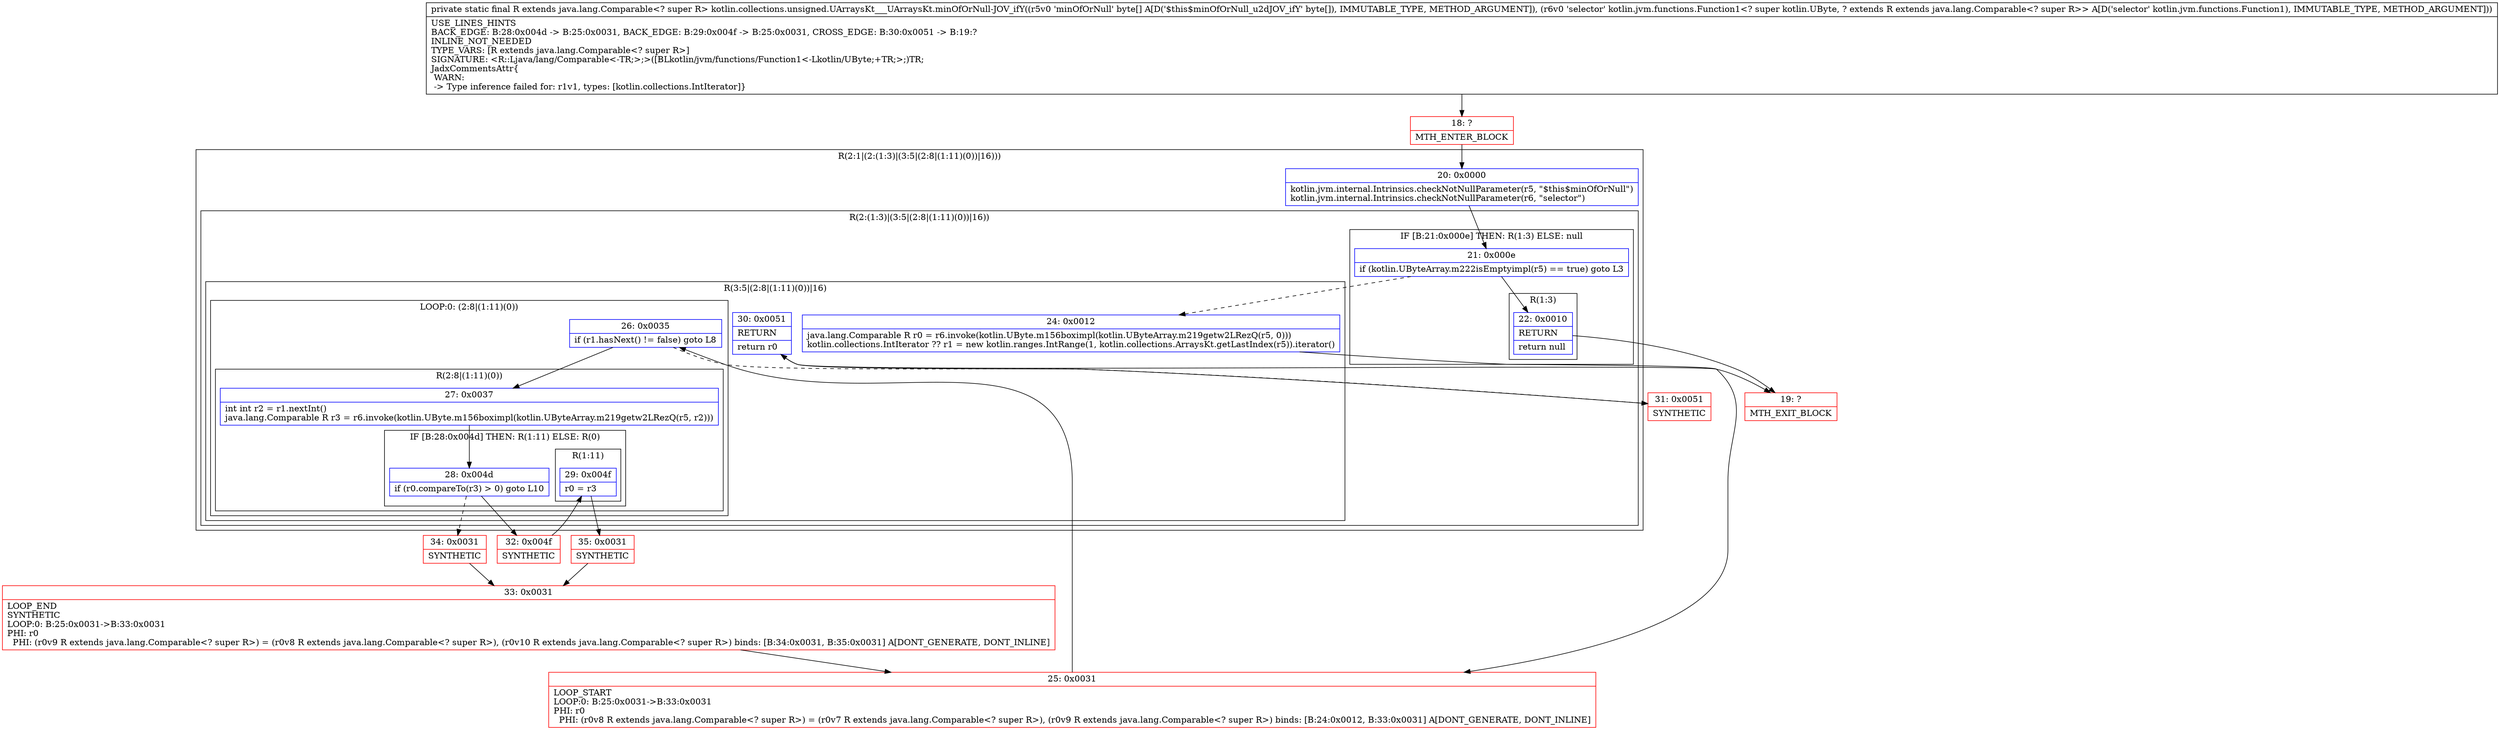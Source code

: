 digraph "CFG forkotlin.collections.unsigned.UArraysKt___UArraysKt.minOfOrNull\-JOV_ifY([BLkotlin\/jvm\/functions\/Function1;)Ljava\/lang\/Comparable;" {
subgraph cluster_Region_1468861338 {
label = "R(2:1|(2:(1:3)|(3:5|(2:8|(1:11)(0))|16)))";
node [shape=record,color=blue];
Node_20 [shape=record,label="{20\:\ 0x0000|kotlin.jvm.internal.Intrinsics.checkNotNullParameter(r5, \"$this$minOfOrNull\")\lkotlin.jvm.internal.Intrinsics.checkNotNullParameter(r6, \"selector\")\l}"];
subgraph cluster_Region_294339181 {
label = "R(2:(1:3)|(3:5|(2:8|(1:11)(0))|16))";
node [shape=record,color=blue];
subgraph cluster_IfRegion_1017559144 {
label = "IF [B:21:0x000e] THEN: R(1:3) ELSE: null";
node [shape=record,color=blue];
Node_21 [shape=record,label="{21\:\ 0x000e|if (kotlin.UByteArray.m222isEmptyimpl(r5) == true) goto L3\l}"];
subgraph cluster_Region_715699547 {
label = "R(1:3)";
node [shape=record,color=blue];
Node_22 [shape=record,label="{22\:\ 0x0010|RETURN\l|return null\l}"];
}
}
subgraph cluster_Region_1788446842 {
label = "R(3:5|(2:8|(1:11)(0))|16)";
node [shape=record,color=blue];
Node_24 [shape=record,label="{24\:\ 0x0012|java.lang.Comparable R r0 = r6.invoke(kotlin.UByte.m156boximpl(kotlin.UByteArray.m219getw2LRezQ(r5, 0)))\lkotlin.collections.IntIterator ?? r1 = new kotlin.ranges.IntRange(1, kotlin.collections.ArraysKt.getLastIndex(r5)).iterator()\l}"];
subgraph cluster_LoopRegion_889018753 {
label = "LOOP:0: (2:8|(1:11)(0))";
node [shape=record,color=blue];
Node_26 [shape=record,label="{26\:\ 0x0035|if (r1.hasNext() != false) goto L8\l}"];
subgraph cluster_Region_310496572 {
label = "R(2:8|(1:11)(0))";
node [shape=record,color=blue];
Node_27 [shape=record,label="{27\:\ 0x0037|int int r2 = r1.nextInt()\ljava.lang.Comparable R r3 = r6.invoke(kotlin.UByte.m156boximpl(kotlin.UByteArray.m219getw2LRezQ(r5, r2)))\l}"];
subgraph cluster_IfRegion_683073594 {
label = "IF [B:28:0x004d] THEN: R(1:11) ELSE: R(0)";
node [shape=record,color=blue];
Node_28 [shape=record,label="{28\:\ 0x004d|if (r0.compareTo(r3) \> 0) goto L10\l}"];
subgraph cluster_Region_730918753 {
label = "R(1:11)";
node [shape=record,color=blue];
Node_29 [shape=record,label="{29\:\ 0x004f|r0 = r3\l}"];
}
subgraph cluster_Region_365341263 {
label = "R(0)";
node [shape=record,color=blue];
}
}
}
}
Node_30 [shape=record,label="{30\:\ 0x0051|RETURN\l|return r0\l}"];
}
}
}
Node_18 [shape=record,color=red,label="{18\:\ ?|MTH_ENTER_BLOCK\l}"];
Node_19 [shape=record,color=red,label="{19\:\ ?|MTH_EXIT_BLOCK\l}"];
Node_25 [shape=record,color=red,label="{25\:\ 0x0031|LOOP_START\lLOOP:0: B:25:0x0031\-\>B:33:0x0031\lPHI: r0 \l  PHI: (r0v8 R extends java.lang.Comparable\<? super R\>) = (r0v7 R extends java.lang.Comparable\<? super R\>), (r0v9 R extends java.lang.Comparable\<? super R\>) binds: [B:24:0x0012, B:33:0x0031] A[DONT_GENERATE, DONT_INLINE]\l}"];
Node_32 [shape=record,color=red,label="{32\:\ 0x004f|SYNTHETIC\l}"];
Node_35 [shape=record,color=red,label="{35\:\ 0x0031|SYNTHETIC\l}"];
Node_33 [shape=record,color=red,label="{33\:\ 0x0031|LOOP_END\lSYNTHETIC\lLOOP:0: B:25:0x0031\-\>B:33:0x0031\lPHI: r0 \l  PHI: (r0v9 R extends java.lang.Comparable\<? super R\>) = (r0v8 R extends java.lang.Comparable\<? super R\>), (r0v10 R extends java.lang.Comparable\<? super R\>) binds: [B:34:0x0031, B:35:0x0031] A[DONT_GENERATE, DONT_INLINE]\l}"];
Node_34 [shape=record,color=red,label="{34\:\ 0x0031|SYNTHETIC\l}"];
Node_31 [shape=record,color=red,label="{31\:\ 0x0051|SYNTHETIC\l}"];
MethodNode[shape=record,label="{private static final R extends java.lang.Comparable\<? super R\> kotlin.collections.unsigned.UArraysKt___UArraysKt.minOfOrNull\-JOV_ifY((r5v0 'minOfOrNull' byte[] A[D('$this$minOfOrNull_u2dJOV_ifY' byte[]), IMMUTABLE_TYPE, METHOD_ARGUMENT]), (r6v0 'selector' kotlin.jvm.functions.Function1\<? super kotlin.UByte, ? extends R extends java.lang.Comparable\<? super R\>\> A[D('selector' kotlin.jvm.functions.Function1), IMMUTABLE_TYPE, METHOD_ARGUMENT]))  | USE_LINES_HINTS\lBACK_EDGE: B:28:0x004d \-\> B:25:0x0031, BACK_EDGE: B:29:0x004f \-\> B:25:0x0031, CROSS_EDGE: B:30:0x0051 \-\> B:19:?\lINLINE_NOT_NEEDED\lTYPE_VARS: [R extends java.lang.Comparable\<? super R\>]\lSIGNATURE: \<R::Ljava\/lang\/Comparable\<\-TR;\>;\>([BLkotlin\/jvm\/functions\/Function1\<\-Lkotlin\/UByte;+TR;\>;)TR;\lJadxCommentsAttr\{\l WARN: \l \-\> Type inference failed for: r1v1, types: [kotlin.collections.IntIterator]\}\l}"];
MethodNode -> Node_18;Node_20 -> Node_21;
Node_21 -> Node_22;
Node_21 -> Node_24[style=dashed];
Node_22 -> Node_19;
Node_24 -> Node_25;
Node_26 -> Node_27;
Node_26 -> Node_31[style=dashed];
Node_27 -> Node_28;
Node_28 -> Node_32;
Node_28 -> Node_34[style=dashed];
Node_29 -> Node_35;
Node_30 -> Node_19;
Node_18 -> Node_20;
Node_25 -> Node_26;
Node_32 -> Node_29;
Node_35 -> Node_33;
Node_33 -> Node_25;
Node_34 -> Node_33;
Node_31 -> Node_30;
}

